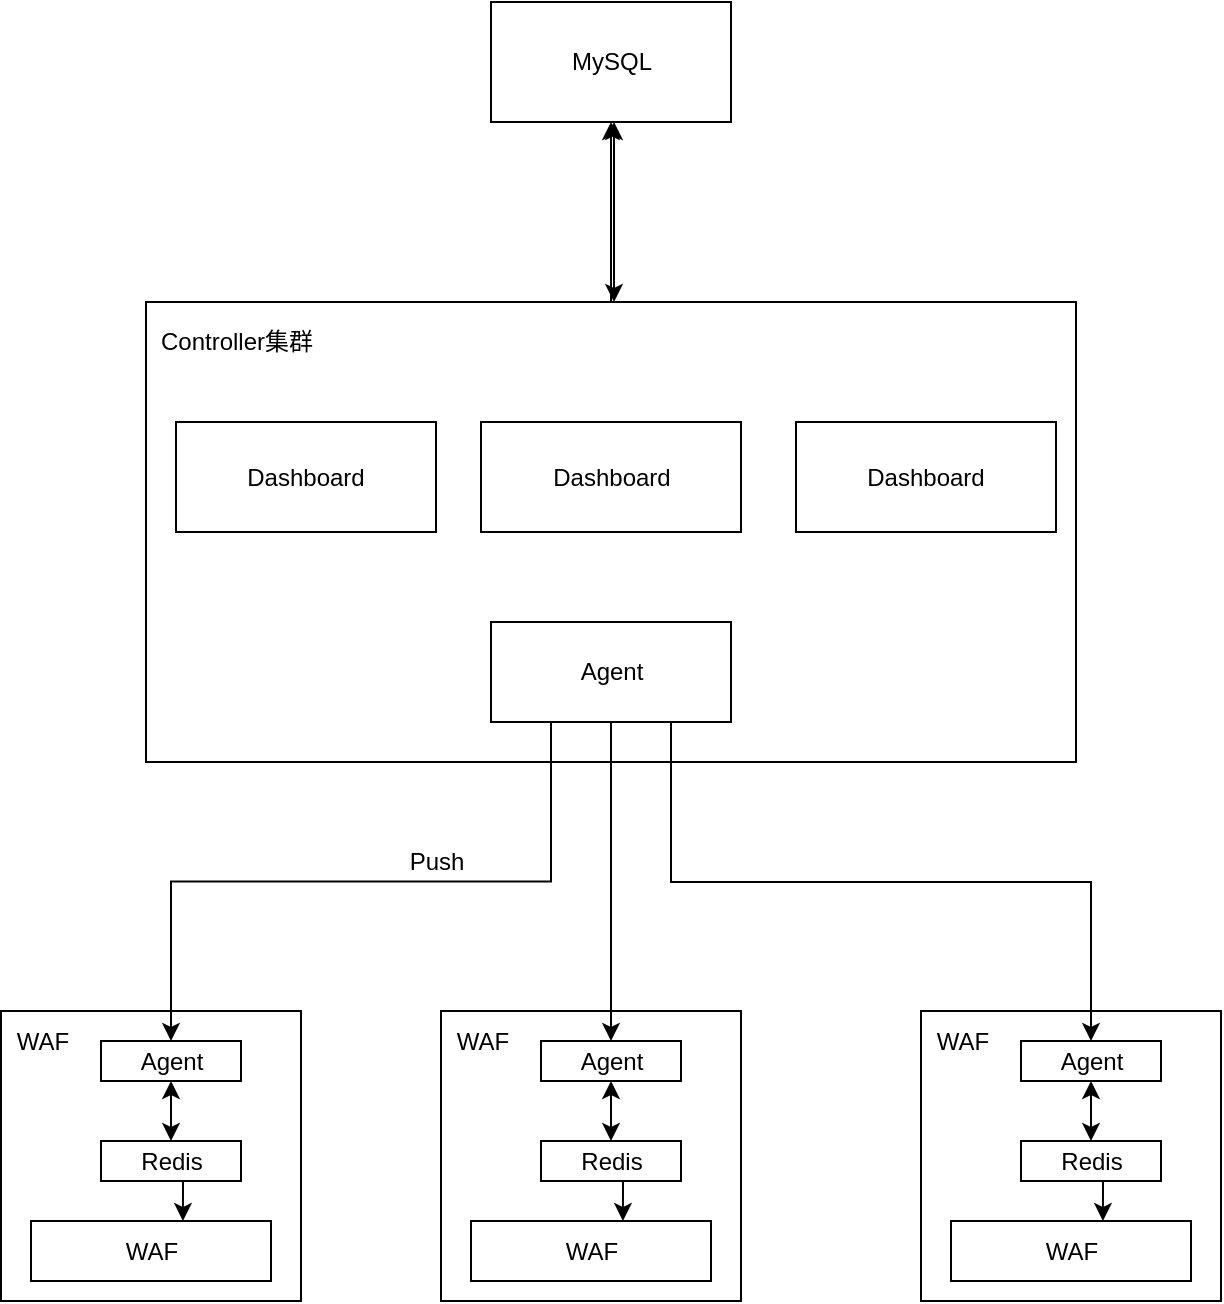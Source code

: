 <mxfile version="14.4.2" type="github">
  <diagram id="L9mihdwNbJZtLMoDJH6u" name="第 1 页">
    <mxGraphModel dx="1426" dy="657" grid="1" gridSize="10" guides="1" tooltips="1" connect="1" arrows="1" fold="1" page="1" pageScale="1" pageWidth="827" pageHeight="1169" math="0" shadow="0">
      <root>
        <mxCell id="0" />
        <mxCell id="1" parent="0" />
        <mxCell id="2mTThQ5nUqLhSKPxyPQN-1" value="MySQL" style="rounded=0;whiteSpace=wrap;html=1;" vertex="1" parent="1">
          <mxGeometry x="307.5" y="80" width="120" height="60" as="geometry" />
        </mxCell>
        <mxCell id="2mTThQ5nUqLhSKPxyPQN-10" style="edgeStyle=orthogonalEdgeStyle;rounded=0;orthogonalLoop=1;jettySize=auto;html=1;exitX=0.5;exitY=0;exitDx=0;exitDy=0;" edge="1" parent="1" source="2mTThQ5nUqLhSKPxyPQN-2" target="2mTThQ5nUqLhSKPxyPQN-1">
          <mxGeometry relative="1" as="geometry" />
        </mxCell>
        <mxCell id="2mTThQ5nUqLhSKPxyPQN-2" value="" style="rounded=0;whiteSpace=wrap;html=1;" vertex="1" parent="1">
          <mxGeometry x="135" y="230" width="465" height="230" as="geometry" />
        </mxCell>
        <mxCell id="2mTThQ5nUqLhSKPxyPQN-6" value="Controller集群" style="text;html=1;align=center;verticalAlign=middle;resizable=0;points=[];autosize=1;" vertex="1" parent="1">
          <mxGeometry x="135" y="240" width="90" height="20" as="geometry" />
        </mxCell>
        <mxCell id="2mTThQ5nUqLhSKPxyPQN-9" value="Dashboard" style="rounded=0;whiteSpace=wrap;html=1;" vertex="1" parent="1">
          <mxGeometry x="150" y="290" width="130" height="55" as="geometry" />
        </mxCell>
        <mxCell id="2mTThQ5nUqLhSKPxyPQN-13" value="Dashboard" style="rounded=0;whiteSpace=wrap;html=1;" vertex="1" parent="1">
          <mxGeometry x="302.5" y="290" width="130" height="55" as="geometry" />
        </mxCell>
        <mxCell id="2mTThQ5nUqLhSKPxyPQN-14" value="Dashboard" style="rounded=0;whiteSpace=wrap;html=1;" vertex="1" parent="1">
          <mxGeometry x="460" y="290" width="130" height="55" as="geometry" />
        </mxCell>
        <mxCell id="2mTThQ5nUqLhSKPxyPQN-15" value="Agent" style="rounded=0;whiteSpace=wrap;html=1;" vertex="1" parent="1">
          <mxGeometry x="307.5" y="390" width="120" height="50" as="geometry" />
        </mxCell>
        <mxCell id="2mTThQ5nUqLhSKPxyPQN-16" value="" style="endArrow=classic;startArrow=classic;html=1;" edge="1" parent="1">
          <mxGeometry width="50" height="50" relative="1" as="geometry">
            <mxPoint x="369" y="230" as="sourcePoint" />
            <mxPoint x="369" y="140" as="targetPoint" />
          </mxGeometry>
        </mxCell>
        <mxCell id="2mTThQ5nUqLhSKPxyPQN-17" value="" style="rounded=0;whiteSpace=wrap;html=1;" vertex="1" parent="1">
          <mxGeometry x="62.5" y="584.5" width="150" height="145" as="geometry" />
        </mxCell>
        <mxCell id="2mTThQ5nUqLhSKPxyPQN-18" value="WAF" style="text;html=1;align=center;verticalAlign=middle;resizable=0;points=[];autosize=1;" vertex="1" parent="1">
          <mxGeometry x="62.5" y="589.5" width="40" height="20" as="geometry" />
        </mxCell>
        <mxCell id="2mTThQ5nUqLhSKPxyPQN-19" value="Agent" style="rounded=0;whiteSpace=wrap;html=1;" vertex="1" parent="1">
          <mxGeometry x="112.5" y="599.5" width="70" height="20" as="geometry" />
        </mxCell>
        <mxCell id="2mTThQ5nUqLhSKPxyPQN-20" value="WAF" style="rounded=0;whiteSpace=wrap;html=1;" vertex="1" parent="1">
          <mxGeometry x="77.5" y="689.5" width="120" height="30" as="geometry" />
        </mxCell>
        <mxCell id="2mTThQ5nUqLhSKPxyPQN-25" style="edgeStyle=orthogonalEdgeStyle;rounded=0;orthogonalLoop=1;jettySize=auto;html=1;exitX=0.5;exitY=1;exitDx=0;exitDy=0;entryX=0.633;entryY=0;entryDx=0;entryDy=0;entryPerimeter=0;" edge="1" parent="1" source="2mTThQ5nUqLhSKPxyPQN-21" target="2mTThQ5nUqLhSKPxyPQN-20">
          <mxGeometry relative="1" as="geometry" />
        </mxCell>
        <mxCell id="2mTThQ5nUqLhSKPxyPQN-21" value="Redis" style="rounded=0;whiteSpace=wrap;html=1;" vertex="1" parent="1">
          <mxGeometry x="112.5" y="649.5" width="70" height="20" as="geometry" />
        </mxCell>
        <mxCell id="2mTThQ5nUqLhSKPxyPQN-23" value="" style="endArrow=classic;startArrow=classic;html=1;exitX=0.5;exitY=0;exitDx=0;exitDy=0;entryX=0.5;entryY=1;entryDx=0;entryDy=0;" edge="1" parent="1" source="2mTThQ5nUqLhSKPxyPQN-21" target="2mTThQ5nUqLhSKPxyPQN-19">
          <mxGeometry width="50" height="50" relative="1" as="geometry">
            <mxPoint x="302.5" y="469.5" as="sourcePoint" />
            <mxPoint x="352.5" y="419.5" as="targetPoint" />
          </mxGeometry>
        </mxCell>
        <mxCell id="2mTThQ5nUqLhSKPxyPQN-26" value="" style="rounded=0;whiteSpace=wrap;html=1;" vertex="1" parent="1">
          <mxGeometry x="282.5" y="584.5" width="150" height="145" as="geometry" />
        </mxCell>
        <mxCell id="2mTThQ5nUqLhSKPxyPQN-27" value="WAF" style="text;html=1;align=center;verticalAlign=middle;resizable=0;points=[];autosize=1;" vertex="1" parent="1">
          <mxGeometry x="282.5" y="589.5" width="40" height="20" as="geometry" />
        </mxCell>
        <mxCell id="2mTThQ5nUqLhSKPxyPQN-28" value="Agent" style="rounded=0;whiteSpace=wrap;html=1;" vertex="1" parent="1">
          <mxGeometry x="332.5" y="599.5" width="70" height="20" as="geometry" />
        </mxCell>
        <mxCell id="2mTThQ5nUqLhSKPxyPQN-29" value="WAF" style="rounded=0;whiteSpace=wrap;html=1;" vertex="1" parent="1">
          <mxGeometry x="297.5" y="689.5" width="120" height="30" as="geometry" />
        </mxCell>
        <mxCell id="2mTThQ5nUqLhSKPxyPQN-30" style="edgeStyle=orthogonalEdgeStyle;rounded=0;orthogonalLoop=1;jettySize=auto;html=1;exitX=0.5;exitY=1;exitDx=0;exitDy=0;entryX=0.633;entryY=0;entryDx=0;entryDy=0;entryPerimeter=0;" edge="1" parent="1" source="2mTThQ5nUqLhSKPxyPQN-31" target="2mTThQ5nUqLhSKPxyPQN-29">
          <mxGeometry relative="1" as="geometry" />
        </mxCell>
        <mxCell id="2mTThQ5nUqLhSKPxyPQN-31" value="Redis" style="rounded=0;whiteSpace=wrap;html=1;" vertex="1" parent="1">
          <mxGeometry x="332.5" y="649.5" width="70" height="20" as="geometry" />
        </mxCell>
        <mxCell id="2mTThQ5nUqLhSKPxyPQN-32" value="" style="endArrow=classic;startArrow=classic;html=1;exitX=0.5;exitY=0;exitDx=0;exitDy=0;entryX=0.5;entryY=1;entryDx=0;entryDy=0;" edge="1" parent="1" source="2mTThQ5nUqLhSKPxyPQN-31" target="2mTThQ5nUqLhSKPxyPQN-28">
          <mxGeometry width="50" height="50" relative="1" as="geometry">
            <mxPoint x="522.5" y="469.5" as="sourcePoint" />
            <mxPoint x="572.5" y="419.5" as="targetPoint" />
          </mxGeometry>
        </mxCell>
        <mxCell id="2mTThQ5nUqLhSKPxyPQN-33" value="" style="rounded=0;whiteSpace=wrap;html=1;" vertex="1" parent="1">
          <mxGeometry x="522.5" y="584.5" width="150" height="145" as="geometry" />
        </mxCell>
        <mxCell id="2mTThQ5nUqLhSKPxyPQN-34" value="WAF" style="text;html=1;align=center;verticalAlign=middle;resizable=0;points=[];autosize=1;" vertex="1" parent="1">
          <mxGeometry x="522.5" y="589.5" width="40" height="20" as="geometry" />
        </mxCell>
        <mxCell id="2mTThQ5nUqLhSKPxyPQN-35" value="Agent" style="rounded=0;whiteSpace=wrap;html=1;" vertex="1" parent="1">
          <mxGeometry x="572.5" y="599.5" width="70" height="20" as="geometry" />
        </mxCell>
        <mxCell id="2mTThQ5nUqLhSKPxyPQN-36" value="WAF" style="rounded=0;whiteSpace=wrap;html=1;" vertex="1" parent="1">
          <mxGeometry x="537.5" y="689.5" width="120" height="30" as="geometry" />
        </mxCell>
        <mxCell id="2mTThQ5nUqLhSKPxyPQN-37" style="edgeStyle=orthogonalEdgeStyle;rounded=0;orthogonalLoop=1;jettySize=auto;html=1;exitX=0.5;exitY=1;exitDx=0;exitDy=0;entryX=0.633;entryY=0;entryDx=0;entryDy=0;entryPerimeter=0;" edge="1" parent="1" source="2mTThQ5nUqLhSKPxyPQN-38" target="2mTThQ5nUqLhSKPxyPQN-36">
          <mxGeometry relative="1" as="geometry" />
        </mxCell>
        <mxCell id="2mTThQ5nUqLhSKPxyPQN-38" value="Redis" style="rounded=0;whiteSpace=wrap;html=1;" vertex="1" parent="1">
          <mxGeometry x="572.5" y="649.5" width="70" height="20" as="geometry" />
        </mxCell>
        <mxCell id="2mTThQ5nUqLhSKPxyPQN-39" value="" style="endArrow=classic;startArrow=classic;html=1;exitX=0.5;exitY=0;exitDx=0;exitDy=0;entryX=0.5;entryY=1;entryDx=0;entryDy=0;" edge="1" parent="1" source="2mTThQ5nUqLhSKPxyPQN-38" target="2mTThQ5nUqLhSKPxyPQN-35">
          <mxGeometry width="50" height="50" relative="1" as="geometry">
            <mxPoint x="762.5" y="469.5" as="sourcePoint" />
            <mxPoint x="812.5" y="419.5" as="targetPoint" />
          </mxGeometry>
        </mxCell>
        <mxCell id="2mTThQ5nUqLhSKPxyPQN-44" style="edgeStyle=orthogonalEdgeStyle;rounded=0;orthogonalLoop=1;jettySize=auto;html=1;exitX=0.5;exitY=1;exitDx=0;exitDy=0;entryX=0.5;entryY=0;entryDx=0;entryDy=0;" edge="1" parent="1" source="2mTThQ5nUqLhSKPxyPQN-15" target="2mTThQ5nUqLhSKPxyPQN-28">
          <mxGeometry relative="1" as="geometry" />
        </mxCell>
        <mxCell id="2mTThQ5nUqLhSKPxyPQN-43" style="edgeStyle=orthogonalEdgeStyle;rounded=0;orthogonalLoop=1;jettySize=auto;html=1;exitX=0.25;exitY=1;exitDx=0;exitDy=0;" edge="1" parent="1" source="2mTThQ5nUqLhSKPxyPQN-15" target="2mTThQ5nUqLhSKPxyPQN-19">
          <mxGeometry relative="1" as="geometry" />
        </mxCell>
        <mxCell id="2mTThQ5nUqLhSKPxyPQN-45" style="edgeStyle=orthogonalEdgeStyle;rounded=0;orthogonalLoop=1;jettySize=auto;html=1;exitX=0.75;exitY=1;exitDx=0;exitDy=0;entryX=0.5;entryY=0;entryDx=0;entryDy=0;" edge="1" parent="1" source="2mTThQ5nUqLhSKPxyPQN-15" target="2mTThQ5nUqLhSKPxyPQN-35">
          <mxGeometry relative="1" as="geometry">
            <Array as="points">
              <mxPoint x="398" y="520" />
              <mxPoint x="608" y="520" />
            </Array>
          </mxGeometry>
        </mxCell>
        <mxCell id="2mTThQ5nUqLhSKPxyPQN-47" value="Push" style="text;html=1;align=center;verticalAlign=middle;resizable=0;points=[];autosize=1;" vertex="1" parent="1">
          <mxGeometry x="260" y="500" width="40" height="20" as="geometry" />
        </mxCell>
      </root>
    </mxGraphModel>
  </diagram>
</mxfile>
